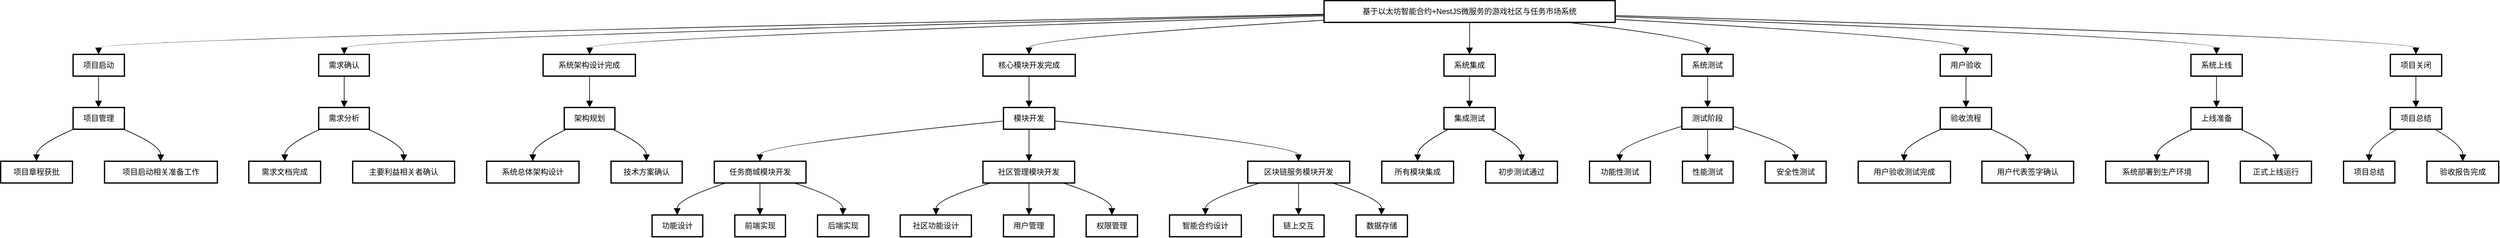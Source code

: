 <mxfile version="24.2.5" type="device">
  <diagram id="XEJhs0uY3LEAIFVxvmYy" name="第 1 页">
    <mxGraphModel dx="2528" dy="1746" grid="0" gridSize="10" guides="1" tooltips="1" connect="1" arrows="1" fold="1" page="0" pageScale="1" pageWidth="827" pageHeight="1169" math="0" shadow="0">
      <root>
        <mxCell id="0" />
        <mxCell id="1" parent="0" />
        <mxCell id="19yyx30Auztr4Gtt_UyN-108" value="基于以太坊智能合约+NestJS微服务的游戏社区与任务市场系统" style="whiteSpace=wrap;strokeWidth=2;" vertex="1" parent="1">
          <mxGeometry x="2084" y="20" width="454" height="34" as="geometry" />
        </mxCell>
        <mxCell id="19yyx30Auztr4Gtt_UyN-109" value="项目启动" style="whiteSpace=wrap;strokeWidth=2;" vertex="1" parent="1">
          <mxGeometry x="133" y="104" width="80" height="34" as="geometry" />
        </mxCell>
        <mxCell id="19yyx30Auztr4Gtt_UyN-110" value="项目管理" style="whiteSpace=wrap;strokeWidth=2;" vertex="1" parent="1">
          <mxGeometry x="133" y="187" width="80" height="34" as="geometry" />
        </mxCell>
        <mxCell id="19yyx30Auztr4Gtt_UyN-111" value="项目章程获批" style="whiteSpace=wrap;strokeWidth=2;" vertex="1" parent="1">
          <mxGeometry x="20" y="271" width="112" height="34" as="geometry" />
        </mxCell>
        <mxCell id="19yyx30Auztr4Gtt_UyN-112" value="项目启动相关准备工作" style="whiteSpace=wrap;strokeWidth=2;" vertex="1" parent="1">
          <mxGeometry x="182" y="271" width="176" height="34" as="geometry" />
        </mxCell>
        <mxCell id="19yyx30Auztr4Gtt_UyN-113" value="需求确认" style="whiteSpace=wrap;strokeWidth=2;" vertex="1" parent="1">
          <mxGeometry x="516" y="104" width="79" height="34" as="geometry" />
        </mxCell>
        <mxCell id="19yyx30Auztr4Gtt_UyN-114" value="需求分析" style="whiteSpace=wrap;strokeWidth=2;" vertex="1" parent="1">
          <mxGeometry x="516" y="187" width="79" height="34" as="geometry" />
        </mxCell>
        <mxCell id="19yyx30Auztr4Gtt_UyN-115" value="需求文档完成" style="whiteSpace=wrap;strokeWidth=2;" vertex="1" parent="1">
          <mxGeometry x="407" y="271" width="112" height="34" as="geometry" />
        </mxCell>
        <mxCell id="19yyx30Auztr4Gtt_UyN-116" value="主要利益相关者确认" style="whiteSpace=wrap;strokeWidth=2;" vertex="1" parent="1">
          <mxGeometry x="569" y="271" width="159" height="34" as="geometry" />
        </mxCell>
        <mxCell id="19yyx30Auztr4Gtt_UyN-117" value="系统架构设计完成" style="whiteSpace=wrap;strokeWidth=2;" vertex="1" parent="1">
          <mxGeometry x="866" y="104" width="144" height="34" as="geometry" />
        </mxCell>
        <mxCell id="19yyx30Auztr4Gtt_UyN-118" value="架构规划" style="whiteSpace=wrap;strokeWidth=2;" vertex="1" parent="1">
          <mxGeometry x="899" y="187" width="79" height="34" as="geometry" />
        </mxCell>
        <mxCell id="19yyx30Auztr4Gtt_UyN-119" value="系统总体架构设计" style="whiteSpace=wrap;strokeWidth=2;" vertex="1" parent="1">
          <mxGeometry x="778" y="271" width="144" height="34" as="geometry" />
        </mxCell>
        <mxCell id="19yyx30Auztr4Gtt_UyN-120" value="技术方案确认" style="whiteSpace=wrap;strokeWidth=2;" vertex="1" parent="1">
          <mxGeometry x="972" y="271" width="111" height="34" as="geometry" />
        </mxCell>
        <mxCell id="19yyx30Auztr4Gtt_UyN-121" value="核心模块开发完成" style="whiteSpace=wrap;strokeWidth=2;" vertex="1" parent="1">
          <mxGeometry x="1552" y="104" width="144" height="34" as="geometry" />
        </mxCell>
        <mxCell id="19yyx30Auztr4Gtt_UyN-122" value="模块开发" style="whiteSpace=wrap;strokeWidth=2;" vertex="1" parent="1">
          <mxGeometry x="1584" y="187" width="80" height="34" as="geometry" />
        </mxCell>
        <mxCell id="19yyx30Auztr4Gtt_UyN-123" value="任务商城模块开发" style="whiteSpace=wrap;strokeWidth=2;" vertex="1" parent="1">
          <mxGeometry x="1133" y="271" width="143" height="34" as="geometry" />
        </mxCell>
        <mxCell id="19yyx30Auztr4Gtt_UyN-124" value="功能设计" style="whiteSpace=wrap;strokeWidth=2;" vertex="1" parent="1">
          <mxGeometry x="1036" y="355" width="79" height="34" as="geometry" />
        </mxCell>
        <mxCell id="19yyx30Auztr4Gtt_UyN-125" value="前端实现" style="whiteSpace=wrap;strokeWidth=2;" vertex="1" parent="1">
          <mxGeometry x="1165" y="355" width="79" height="34" as="geometry" />
        </mxCell>
        <mxCell id="19yyx30Auztr4Gtt_UyN-126" value="后端实现" style="whiteSpace=wrap;strokeWidth=2;" vertex="1" parent="1">
          <mxGeometry x="1294" y="355" width="80" height="34" as="geometry" />
        </mxCell>
        <mxCell id="19yyx30Auztr4Gtt_UyN-127" value="社区管理模块开发" style="whiteSpace=wrap;strokeWidth=2;" vertex="1" parent="1">
          <mxGeometry x="1552" y="271" width="143" height="34" as="geometry" />
        </mxCell>
        <mxCell id="19yyx30Auztr4Gtt_UyN-128" value="社区功能设计" style="whiteSpace=wrap;strokeWidth=2;" vertex="1" parent="1">
          <mxGeometry x="1423" y="355" width="111" height="34" as="geometry" />
        </mxCell>
        <mxCell id="19yyx30Auztr4Gtt_UyN-129" value="用户管理" style="whiteSpace=wrap;strokeWidth=2;" vertex="1" parent="1">
          <mxGeometry x="1584" y="355" width="79" height="34" as="geometry" />
        </mxCell>
        <mxCell id="19yyx30Auztr4Gtt_UyN-130" value="权限管理" style="whiteSpace=wrap;strokeWidth=2;" vertex="1" parent="1">
          <mxGeometry x="1713" y="355" width="80" height="34" as="geometry" />
        </mxCell>
        <mxCell id="19yyx30Auztr4Gtt_UyN-131" value="区块链服务模块开发" style="whiteSpace=wrap;strokeWidth=2;" vertex="1" parent="1">
          <mxGeometry x="1965" y="271" width="159" height="34" as="geometry" />
        </mxCell>
        <mxCell id="19yyx30Auztr4Gtt_UyN-132" value="智能合约设计" style="whiteSpace=wrap;strokeWidth=2;" vertex="1" parent="1">
          <mxGeometry x="1843" y="355" width="112" height="34" as="geometry" />
        </mxCell>
        <mxCell id="19yyx30Auztr4Gtt_UyN-133" value="链上交互" style="whiteSpace=wrap;strokeWidth=2;" vertex="1" parent="1">
          <mxGeometry x="2005" y="355" width="79" height="34" as="geometry" />
        </mxCell>
        <mxCell id="19yyx30Auztr4Gtt_UyN-134" value="数据存储" style="whiteSpace=wrap;strokeWidth=2;" vertex="1" parent="1">
          <mxGeometry x="2134" y="355" width="80" height="34" as="geometry" />
        </mxCell>
        <mxCell id="19yyx30Auztr4Gtt_UyN-135" value="系统集成" style="whiteSpace=wrap;strokeWidth=2;" vertex="1" parent="1">
          <mxGeometry x="2271" y="104" width="80" height="34" as="geometry" />
        </mxCell>
        <mxCell id="19yyx30Auztr4Gtt_UyN-136" value="集成测试" style="whiteSpace=wrap;strokeWidth=2;" vertex="1" parent="1">
          <mxGeometry x="2271" y="187" width="80" height="34" as="geometry" />
        </mxCell>
        <mxCell id="19yyx30Auztr4Gtt_UyN-137" value="所有模块集成" style="whiteSpace=wrap;strokeWidth=2;" vertex="1" parent="1">
          <mxGeometry x="2174" y="271" width="112" height="34" as="geometry" />
        </mxCell>
        <mxCell id="19yyx30Auztr4Gtt_UyN-138" value="初步测试通过" style="whiteSpace=wrap;strokeWidth=2;" vertex="1" parent="1">
          <mxGeometry x="2336" y="271" width="112" height="34" as="geometry" />
        </mxCell>
        <mxCell id="19yyx30Auztr4Gtt_UyN-139" value="系统测试" style="whiteSpace=wrap;strokeWidth=2;" vertex="1" parent="1">
          <mxGeometry x="2642" y="104" width="80" height="34" as="geometry" />
        </mxCell>
        <mxCell id="19yyx30Auztr4Gtt_UyN-140" value="测试阶段" style="whiteSpace=wrap;strokeWidth=2;" vertex="1" parent="1">
          <mxGeometry x="2642" y="187" width="80" height="34" as="geometry" />
        </mxCell>
        <mxCell id="19yyx30Auztr4Gtt_UyN-141" value="功能性测试" style="whiteSpace=wrap;strokeWidth=2;" vertex="1" parent="1">
          <mxGeometry x="2498" y="271" width="95" height="34" as="geometry" />
        </mxCell>
        <mxCell id="19yyx30Auztr4Gtt_UyN-142" value="性能测试" style="whiteSpace=wrap;strokeWidth=2;" vertex="1" parent="1">
          <mxGeometry x="2643" y="271" width="79" height="34" as="geometry" />
        </mxCell>
        <mxCell id="19yyx30Auztr4Gtt_UyN-143" value="安全性测试" style="whiteSpace=wrap;strokeWidth=2;" vertex="1" parent="1">
          <mxGeometry x="2772" y="271" width="95" height="34" as="geometry" />
        </mxCell>
        <mxCell id="19yyx30Auztr4Gtt_UyN-144" value="用户验收" style="whiteSpace=wrap;strokeWidth=2;" vertex="1" parent="1">
          <mxGeometry x="3045" y="104" width="80" height="34" as="geometry" />
        </mxCell>
        <mxCell id="19yyx30Auztr4Gtt_UyN-145" value="验收流程" style="whiteSpace=wrap;strokeWidth=2;" vertex="1" parent="1">
          <mxGeometry x="3045" y="187" width="80" height="34" as="geometry" />
        </mxCell>
        <mxCell id="19yyx30Auztr4Gtt_UyN-146" value="用户验收测试完成" style="whiteSpace=wrap;strokeWidth=2;" vertex="1" parent="1">
          <mxGeometry x="2917" y="271" width="144" height="34" as="geometry" />
        </mxCell>
        <mxCell id="19yyx30Auztr4Gtt_UyN-147" value="用户代表签字确认" style="whiteSpace=wrap;strokeWidth=2;" vertex="1" parent="1">
          <mxGeometry x="3110" y="271" width="143" height="34" as="geometry" />
        </mxCell>
        <mxCell id="19yyx30Auztr4Gtt_UyN-148" value="系统上线" style="whiteSpace=wrap;strokeWidth=2;" vertex="1" parent="1">
          <mxGeometry x="3436" y="104" width="80" height="34" as="geometry" />
        </mxCell>
        <mxCell id="19yyx30Auztr4Gtt_UyN-149" value="上线准备" style="whiteSpace=wrap;strokeWidth=2;" vertex="1" parent="1">
          <mxGeometry x="3436" y="187" width="80" height="34" as="geometry" />
        </mxCell>
        <mxCell id="19yyx30Auztr4Gtt_UyN-150" value="系统部署到生产环境" style="whiteSpace=wrap;strokeWidth=2;" vertex="1" parent="1">
          <mxGeometry x="3303" y="271" width="160" height="34" as="geometry" />
        </mxCell>
        <mxCell id="19yyx30Auztr4Gtt_UyN-151" value="正式上线运行" style="whiteSpace=wrap;strokeWidth=2;" vertex="1" parent="1">
          <mxGeometry x="3513" y="271" width="111" height="34" as="geometry" />
        </mxCell>
        <mxCell id="19yyx30Auztr4Gtt_UyN-152" value="项目关闭" style="whiteSpace=wrap;strokeWidth=2;" vertex="1" parent="1">
          <mxGeometry x="3747" y="104" width="80" height="34" as="geometry" />
        </mxCell>
        <mxCell id="19yyx30Auztr4Gtt_UyN-153" value="项目总结" style="whiteSpace=wrap;strokeWidth=2;" vertex="1" parent="1">
          <mxGeometry x="3747" y="187" width="80" height="34" as="geometry" />
        </mxCell>
        <mxCell id="19yyx30Auztr4Gtt_UyN-154" value="项目总结" style="whiteSpace=wrap;strokeWidth=2;" vertex="1" parent="1">
          <mxGeometry x="3674" y="271" width="80" height="34" as="geometry" />
        </mxCell>
        <mxCell id="19yyx30Auztr4Gtt_UyN-155" value="验收报告完成" style="whiteSpace=wrap;strokeWidth=2;" vertex="1" parent="1">
          <mxGeometry x="3804" y="271" width="112" height="34" as="geometry" />
        </mxCell>
        <mxCell id="19yyx30Auztr4Gtt_UyN-156" value="" style="curved=1;startArrow=none;endArrow=block;exitX=-0.001;exitY=0.626;entryX=0.496;entryY=-0.01;rounded=0;fontSize=12;startSize=8;endSize=8;" edge="1" parent="1" source="19yyx30Auztr4Gtt_UyN-108" target="19yyx30Auztr4Gtt_UyN-109">
          <mxGeometry relative="1" as="geometry">
            <Array as="points">
              <mxPoint x="173" y="79" />
            </Array>
          </mxGeometry>
        </mxCell>
        <mxCell id="19yyx30Auztr4Gtt_UyN-157" value="" style="curved=1;startArrow=none;endArrow=block;exitX=0.496;exitY=0.98;entryX=0.496;entryY=0.01;rounded=0;fontSize=12;startSize=8;endSize=8;" edge="1" parent="1" source="19yyx30Auztr4Gtt_UyN-109" target="19yyx30Auztr4Gtt_UyN-110">
          <mxGeometry relative="1" as="geometry">
            <Array as="points" />
          </mxGeometry>
        </mxCell>
        <mxCell id="19yyx30Auztr4Gtt_UyN-158" value="" style="curved=1;startArrow=none;endArrow=block;exitX=0.009;exitY=1.0;entryX=0.499;entryY=1.122e-7;rounded=0;fontSize=12;startSize=8;endSize=8;" edge="1" parent="1" source="19yyx30Auztr4Gtt_UyN-110" target="19yyx30Auztr4Gtt_UyN-111">
          <mxGeometry relative="1" as="geometry">
            <Array as="points">
              <mxPoint x="76" y="246" />
            </Array>
          </mxGeometry>
        </mxCell>
        <mxCell id="19yyx30Auztr4Gtt_UyN-159" value="" style="curved=1;startArrow=none;endArrow=block;exitX=0.983;exitY=1.0;entryX=0.497;entryY=1.122e-7;rounded=0;fontSize=12;startSize=8;endSize=8;" edge="1" parent="1" source="19yyx30Auztr4Gtt_UyN-110" target="19yyx30Auztr4Gtt_UyN-112">
          <mxGeometry relative="1" as="geometry">
            <Array as="points">
              <mxPoint x="270" y="246" />
            </Array>
          </mxGeometry>
        </mxCell>
        <mxCell id="19yyx30Auztr4Gtt_UyN-160" value="" style="curved=1;startArrow=none;endArrow=block;exitX=-0.001;exitY=0.654;entryX=0.504;entryY=-0.01;rounded=0;fontSize=12;startSize=8;endSize=8;" edge="1" parent="1" source="19yyx30Auztr4Gtt_UyN-108" target="19yyx30Auztr4Gtt_UyN-113">
          <mxGeometry relative="1" as="geometry">
            <Array as="points">
              <mxPoint x="556" y="79" />
            </Array>
          </mxGeometry>
        </mxCell>
        <mxCell id="19yyx30Auztr4Gtt_UyN-161" value="" style="curved=1;startArrow=none;endArrow=block;exitX=0.504;exitY=0.98;entryX=0.504;entryY=0.01;rounded=0;fontSize=12;startSize=8;endSize=8;" edge="1" parent="1" source="19yyx30Auztr4Gtt_UyN-113" target="19yyx30Auztr4Gtt_UyN-114">
          <mxGeometry relative="1" as="geometry">
            <Array as="points" />
          </mxGeometry>
        </mxCell>
        <mxCell id="19yyx30Auztr4Gtt_UyN-162" value="" style="curved=1;startArrow=none;endArrow=block;exitX=0.032;exitY=1.0;entryX=0.501;entryY=1.122e-7;rounded=0;fontSize=12;startSize=8;endSize=8;" edge="1" parent="1" source="19yyx30Auztr4Gtt_UyN-114" target="19yyx30Auztr4Gtt_UyN-115">
          <mxGeometry relative="1" as="geometry">
            <Array as="points">
              <mxPoint x="463" y="246" />
            </Array>
          </mxGeometry>
        </mxCell>
        <mxCell id="19yyx30Auztr4Gtt_UyN-163" value="" style="curved=1;startArrow=none;endArrow=block;exitX=0.976;exitY=1.0;entryX=0.5;entryY=1.122e-7;rounded=0;fontSize=12;startSize=8;endSize=8;" edge="1" parent="1" source="19yyx30Auztr4Gtt_UyN-114" target="19yyx30Auztr4Gtt_UyN-116">
          <mxGeometry relative="1" as="geometry">
            <Array as="points">
              <mxPoint x="649" y="246" />
            </Array>
          </mxGeometry>
        </mxCell>
        <mxCell id="19yyx30Auztr4Gtt_UyN-164" value="" style="curved=1;startArrow=none;endArrow=block;exitX=-0.001;exitY=0.699;entryX=0.503;entryY=-0.01;rounded=0;fontSize=12;startSize=8;endSize=8;" edge="1" parent="1" source="19yyx30Auztr4Gtt_UyN-108" target="19yyx30Auztr4Gtt_UyN-117">
          <mxGeometry relative="1" as="geometry">
            <Array as="points">
              <mxPoint x="939" y="79" />
            </Array>
          </mxGeometry>
        </mxCell>
        <mxCell id="19yyx30Auztr4Gtt_UyN-165" value="" style="curved=1;startArrow=none;endArrow=block;exitX=0.503;exitY=0.98;entryX=0.5;entryY=0.01;rounded=0;fontSize=12;startSize=8;endSize=8;" edge="1" parent="1" source="19yyx30Auztr4Gtt_UyN-117" target="19yyx30Auztr4Gtt_UyN-118">
          <mxGeometry relative="1" as="geometry">
            <Array as="points" />
          </mxGeometry>
        </mxCell>
        <mxCell id="19yyx30Auztr4Gtt_UyN-166" value="" style="curved=1;startArrow=none;endArrow=block;exitX=0.048;exitY=1.0;entryX=0.499;entryY=1.122e-7;rounded=0;fontSize=12;startSize=8;endSize=8;" edge="1" parent="1" source="19yyx30Auztr4Gtt_UyN-118" target="19yyx30Auztr4Gtt_UyN-119">
          <mxGeometry relative="1" as="geometry">
            <Array as="points">
              <mxPoint x="850" y="246" />
            </Array>
          </mxGeometry>
        </mxCell>
        <mxCell id="19yyx30Auztr4Gtt_UyN-167" value="" style="curved=1;startArrow=none;endArrow=block;exitX=0.952;exitY=1.0;entryX=0.497;entryY=1.122e-7;rounded=0;fontSize=12;startSize=8;endSize=8;" edge="1" parent="1" source="19yyx30Auztr4Gtt_UyN-118" target="19yyx30Auztr4Gtt_UyN-120">
          <mxGeometry relative="1" as="geometry">
            <Array as="points">
              <mxPoint x="1027" y="246" />
            </Array>
          </mxGeometry>
        </mxCell>
        <mxCell id="19yyx30Auztr4Gtt_UyN-168" value="" style="curved=1;startArrow=none;endArrow=block;exitX=-0.001;exitY=0.902;entryX=0.499;entryY=-0.01;rounded=0;fontSize=12;startSize=8;endSize=8;" edge="1" parent="1" source="19yyx30Auztr4Gtt_UyN-108" target="19yyx30Auztr4Gtt_UyN-121">
          <mxGeometry relative="1" as="geometry">
            <Array as="points">
              <mxPoint x="1624" y="79" />
            </Array>
          </mxGeometry>
        </mxCell>
        <mxCell id="19yyx30Auztr4Gtt_UyN-169" value="" style="curved=1;startArrow=none;endArrow=block;exitX=0.499;exitY=0.98;entryX=0.498;entryY=0.01;rounded=0;fontSize=12;startSize=8;endSize=8;" edge="1" parent="1" source="19yyx30Auztr4Gtt_UyN-121" target="19yyx30Auztr4Gtt_UyN-122">
          <mxGeometry relative="1" as="geometry">
            <Array as="points" />
          </mxGeometry>
        </mxCell>
        <mxCell id="19yyx30Auztr4Gtt_UyN-170" value="" style="curved=1;startArrow=none;endArrow=block;exitX=9.537e-8;exitY=0.622;entryX=0.498;entryY=1.122e-7;rounded=0;fontSize=12;startSize=8;endSize=8;" edge="1" parent="1" source="19yyx30Auztr4Gtt_UyN-122" target="19yyx30Auztr4Gtt_UyN-123">
          <mxGeometry relative="1" as="geometry">
            <Array as="points">
              <mxPoint x="1204" y="246" />
            </Array>
          </mxGeometry>
        </mxCell>
        <mxCell id="19yyx30Auztr4Gtt_UyN-171" value="" style="curved=1;startArrow=none;endArrow=block;exitX=0.135;exitY=0.99;entryX=0.496;entryY=-0.01;rounded=0;fontSize=12;startSize=8;endSize=8;" edge="1" parent="1" source="19yyx30Auztr4Gtt_UyN-123" target="19yyx30Auztr4Gtt_UyN-124">
          <mxGeometry relative="1" as="geometry">
            <Array as="points">
              <mxPoint x="1075" y="330" />
            </Array>
          </mxGeometry>
        </mxCell>
        <mxCell id="19yyx30Auztr4Gtt_UyN-172" value="" style="curved=1;startArrow=none;endArrow=block;exitX=0.498;exitY=0.99;entryX=0.496;entryY=-0.01;rounded=0;fontSize=12;startSize=8;endSize=8;" edge="1" parent="1" source="19yyx30Auztr4Gtt_UyN-123" target="19yyx30Auztr4Gtt_UyN-125">
          <mxGeometry relative="1" as="geometry">
            <Array as="points" />
          </mxGeometry>
        </mxCell>
        <mxCell id="19yyx30Auztr4Gtt_UyN-173" value="" style="curved=1;startArrow=none;endArrow=block;exitX=0.862;exitY=0.99;entryX=0.494;entryY=-0.01;rounded=0;fontSize=12;startSize=8;endSize=8;" edge="1" parent="1" source="19yyx30Auztr4Gtt_UyN-123" target="19yyx30Auztr4Gtt_UyN-126">
          <mxGeometry relative="1" as="geometry">
            <Array as="points">
              <mxPoint x="1334" y="330" />
            </Array>
          </mxGeometry>
        </mxCell>
        <mxCell id="19yyx30Auztr4Gtt_UyN-174" value="" style="curved=1;startArrow=none;endArrow=block;exitX=0.498;exitY=1.0;entryX=0.502;entryY=1.122e-7;rounded=0;fontSize=12;startSize=8;endSize=8;" edge="1" parent="1" source="19yyx30Auztr4Gtt_UyN-122" target="19yyx30Auztr4Gtt_UyN-127">
          <mxGeometry relative="1" as="geometry">
            <Array as="points" />
          </mxGeometry>
        </mxCell>
        <mxCell id="19yyx30Auztr4Gtt_UyN-175" value="" style="curved=1;startArrow=none;endArrow=block;exitX=0.094;exitY=0.99;entryX=0.503;entryY=-0.01;rounded=0;fontSize=12;startSize=8;endSize=8;" edge="1" parent="1" source="19yyx30Auztr4Gtt_UyN-127" target="19yyx30Auztr4Gtt_UyN-128">
          <mxGeometry relative="1" as="geometry">
            <Array as="points">
              <mxPoint x="1479" y="330" />
            </Array>
          </mxGeometry>
        </mxCell>
        <mxCell id="19yyx30Auztr4Gtt_UyN-176" value="" style="curved=1;startArrow=none;endArrow=block;exitX=0.502;exitY=0.99;entryX=0.504;entryY=-0.01;rounded=0;fontSize=12;startSize=8;endSize=8;" edge="1" parent="1" source="19yyx30Auztr4Gtt_UyN-127" target="19yyx30Auztr4Gtt_UyN-129">
          <mxGeometry relative="1" as="geometry">
            <Array as="points" />
          </mxGeometry>
        </mxCell>
        <mxCell id="19yyx30Auztr4Gtt_UyN-177" value="" style="curved=1;startArrow=none;endArrow=block;exitX=0.866;exitY=0.99;entryX=0.502;entryY=-0.01;rounded=0;fontSize=12;startSize=8;endSize=8;" edge="1" parent="1" source="19yyx30Auztr4Gtt_UyN-127" target="19yyx30Auztr4Gtt_UyN-130">
          <mxGeometry relative="1" as="geometry">
            <Array as="points">
              <mxPoint x="1753" y="330" />
            </Array>
          </mxGeometry>
        </mxCell>
        <mxCell id="19yyx30Auztr4Gtt_UyN-178" value="" style="curved=1;startArrow=none;endArrow=block;exitX=0.996;exitY=0.622;entryX=0.498;entryY=1.122e-7;rounded=0;fontSize=12;startSize=8;endSize=8;" edge="1" parent="1" source="19yyx30Auztr4Gtt_UyN-122" target="19yyx30Auztr4Gtt_UyN-131">
          <mxGeometry relative="1" as="geometry">
            <Array as="points">
              <mxPoint x="2044" y="246" />
            </Array>
          </mxGeometry>
        </mxCell>
        <mxCell id="19yyx30Auztr4Gtt_UyN-179" value="" style="curved=1;startArrow=none;endArrow=block;exitX=0.13;exitY=0.99;entryX=0.499;entryY=-0.01;rounded=0;fontSize=12;startSize=8;endSize=8;" edge="1" parent="1" source="19yyx30Auztr4Gtt_UyN-131" target="19yyx30Auztr4Gtt_UyN-132">
          <mxGeometry relative="1" as="geometry">
            <Array as="points">
              <mxPoint x="1899" y="330" />
            </Array>
          </mxGeometry>
        </mxCell>
        <mxCell id="19yyx30Auztr4Gtt_UyN-180" value="" style="curved=1;startArrow=none;endArrow=block;exitX=0.498;exitY=0.99;entryX=0.496;entryY=-0.01;rounded=0;fontSize=12;startSize=8;endSize=8;" edge="1" parent="1" source="19yyx30Auztr4Gtt_UyN-131" target="19yyx30Auztr4Gtt_UyN-133">
          <mxGeometry relative="1" as="geometry">
            <Array as="points" />
          </mxGeometry>
        </mxCell>
        <mxCell id="19yyx30Auztr4Gtt_UyN-181" value="" style="curved=1;startArrow=none;endArrow=block;exitX=0.825;exitY=0.99;entryX=0.494;entryY=-0.01;rounded=0;fontSize=12;startSize=8;endSize=8;" edge="1" parent="1" source="19yyx30Auztr4Gtt_UyN-131" target="19yyx30Auztr4Gtt_UyN-134">
          <mxGeometry relative="1" as="geometry">
            <Array as="points">
              <mxPoint x="2174" y="330" />
            </Array>
          </mxGeometry>
        </mxCell>
        <mxCell id="19yyx30Auztr4Gtt_UyN-182" value="" style="curved=1;startArrow=none;endArrow=block;exitX=0.5;exitY=0.99;entryX=0.498;entryY=-0.01;rounded=0;fontSize=12;startSize=8;endSize=8;" edge="1" parent="1" source="19yyx30Auztr4Gtt_UyN-108" target="19yyx30Auztr4Gtt_UyN-135">
          <mxGeometry relative="1" as="geometry">
            <Array as="points" />
          </mxGeometry>
        </mxCell>
        <mxCell id="19yyx30Auztr4Gtt_UyN-183" value="" style="curved=1;startArrow=none;endArrow=block;exitX=0.498;exitY=0.98;entryX=0.498;entryY=0.01;rounded=0;fontSize=12;startSize=8;endSize=8;" edge="1" parent="1" source="19yyx30Auztr4Gtt_UyN-135" target="19yyx30Auztr4Gtt_UyN-136">
          <mxGeometry relative="1" as="geometry">
            <Array as="points" />
          </mxGeometry>
        </mxCell>
        <mxCell id="19yyx30Auztr4Gtt_UyN-184" value="" style="curved=1;startArrow=none;endArrow=block;exitX=0.09;exitY=1.0;entryX=0.499;entryY=1.122e-7;rounded=0;fontSize=12;startSize=8;endSize=8;" edge="1" parent="1" source="19yyx30Auztr4Gtt_UyN-136" target="19yyx30Auztr4Gtt_UyN-137">
          <mxGeometry relative="1" as="geometry">
            <Array as="points">
              <mxPoint x="2230" y="246" />
            </Array>
          </mxGeometry>
        </mxCell>
        <mxCell id="19yyx30Auztr4Gtt_UyN-185" value="" style="curved=1;startArrow=none;endArrow=block;exitX=0.905;exitY=1.0;entryX=0.499;entryY=1.122e-7;rounded=0;fontSize=12;startSize=8;endSize=8;" edge="1" parent="1" source="19yyx30Auztr4Gtt_UyN-136" target="19yyx30Auztr4Gtt_UyN-138">
          <mxGeometry relative="1" as="geometry">
            <Array as="points">
              <mxPoint x="2392" y="246" />
            </Array>
          </mxGeometry>
        </mxCell>
        <mxCell id="19yyx30Auztr4Gtt_UyN-186" value="" style="curved=1;startArrow=none;endArrow=block;exitX=0.829;exitY=0.99;entryX=0.502;entryY=-0.01;rounded=0;fontSize=12;startSize=8;endSize=8;" edge="1" parent="1" source="19yyx30Auztr4Gtt_UyN-108" target="19yyx30Auztr4Gtt_UyN-139">
          <mxGeometry relative="1" as="geometry">
            <Array as="points">
              <mxPoint x="2682" y="79" />
            </Array>
          </mxGeometry>
        </mxCell>
        <mxCell id="19yyx30Auztr4Gtt_UyN-187" value="" style="curved=1;startArrow=none;endArrow=block;exitX=0.502;exitY=0.98;entryX=0.502;entryY=0.01;rounded=0;fontSize=12;startSize=8;endSize=8;" edge="1" parent="1" source="19yyx30Auztr4Gtt_UyN-139" target="19yyx30Auztr4Gtt_UyN-140">
          <mxGeometry relative="1" as="geometry">
            <Array as="points" />
          </mxGeometry>
        </mxCell>
        <mxCell id="19yyx30Auztr4Gtt_UyN-188" value="" style="curved=1;startArrow=none;endArrow=block;exitX=1.431e-7;exitY=0.866;entryX=0.496;entryY=1.122e-7;rounded=0;fontSize=12;startSize=8;endSize=8;" edge="1" parent="1" source="19yyx30Auztr4Gtt_UyN-140" target="19yyx30Auztr4Gtt_UyN-141">
          <mxGeometry relative="1" as="geometry">
            <Array as="points">
              <mxPoint x="2545" y="246" />
            </Array>
          </mxGeometry>
        </mxCell>
        <mxCell id="19yyx30Auztr4Gtt_UyN-189" value="" style="curved=1;startArrow=none;endArrow=block;exitX=0.502;exitY=1.0;entryX=0.496;entryY=1.122e-7;rounded=0;fontSize=12;startSize=8;endSize=8;" edge="1" parent="1" source="19yyx30Auztr4Gtt_UyN-140" target="19yyx30Auztr4Gtt_UyN-142">
          <mxGeometry relative="1" as="geometry">
            <Array as="points" />
          </mxGeometry>
        </mxCell>
        <mxCell id="19yyx30Auztr4Gtt_UyN-190" value="" style="curved=1;startArrow=none;endArrow=block;exitX=1.004;exitY=0.866;entryX=0.496;entryY=1.122e-7;rounded=0;fontSize=12;startSize=8;endSize=8;" edge="1" parent="1" source="19yyx30Auztr4Gtt_UyN-140" target="19yyx30Auztr4Gtt_UyN-143">
          <mxGeometry relative="1" as="geometry">
            <Array as="points">
              <mxPoint x="2819" y="246" />
            </Array>
          </mxGeometry>
        </mxCell>
        <mxCell id="19yyx30Auztr4Gtt_UyN-191" value="" style="curved=1;startArrow=none;endArrow=block;exitX=1.0;exitY=0.856;entryX=0.502;entryY=-0.01;rounded=0;fontSize=12;startSize=8;endSize=8;" edge="1" parent="1" source="19yyx30Auztr4Gtt_UyN-108" target="19yyx30Auztr4Gtt_UyN-144">
          <mxGeometry relative="1" as="geometry">
            <Array as="points">
              <mxPoint x="3085" y="79" />
            </Array>
          </mxGeometry>
        </mxCell>
        <mxCell id="19yyx30Auztr4Gtt_UyN-192" value="" style="curved=1;startArrow=none;endArrow=block;exitX=0.502;exitY=0.98;entryX=0.502;entryY=0.01;rounded=0;fontSize=12;startSize=8;endSize=8;" edge="1" parent="1" source="19yyx30Auztr4Gtt_UyN-144" target="19yyx30Auztr4Gtt_UyN-145">
          <mxGeometry relative="1" as="geometry">
            <Array as="points" />
          </mxGeometry>
        </mxCell>
        <mxCell id="19yyx30Auztr4Gtt_UyN-193" value="" style="curved=1;startArrow=none;endArrow=block;exitX=0.016;exitY=1.0;entryX=0.497;entryY=1.122e-7;rounded=0;fontSize=12;startSize=8;endSize=8;" edge="1" parent="1" source="19yyx30Auztr4Gtt_UyN-145" target="19yyx30Auztr4Gtt_UyN-146">
          <mxGeometry relative="1" as="geometry">
            <Array as="points">
              <mxPoint x="2989" y="246" />
            </Array>
          </mxGeometry>
        </mxCell>
        <mxCell id="19yyx30Auztr4Gtt_UyN-194" value="" style="curved=1;startArrow=none;endArrow=block;exitX=0.988;exitY=1.0;entryX=0.502;entryY=1.122e-7;rounded=0;fontSize=12;startSize=8;endSize=8;" edge="1" parent="1" source="19yyx30Auztr4Gtt_UyN-145" target="19yyx30Auztr4Gtt_UyN-147">
          <mxGeometry relative="1" as="geometry">
            <Array as="points">
              <mxPoint x="3182" y="246" />
            </Array>
          </mxGeometry>
        </mxCell>
        <mxCell id="19yyx30Auztr4Gtt_UyN-195" value="" style="curved=1;startArrow=none;endArrow=block;exitX=1.0;exitY=0.735;entryX=0.498;entryY=-0.01;rounded=0;fontSize=12;startSize=8;endSize=8;" edge="1" parent="1" source="19yyx30Auztr4Gtt_UyN-108" target="19yyx30Auztr4Gtt_UyN-148">
          <mxGeometry relative="1" as="geometry">
            <Array as="points">
              <mxPoint x="3476" y="79" />
            </Array>
          </mxGeometry>
        </mxCell>
        <mxCell id="19yyx30Auztr4Gtt_UyN-196" value="" style="curved=1;startArrow=none;endArrow=block;exitX=0.498;exitY=0.98;entryX=0.498;entryY=0.01;rounded=0;fontSize=12;startSize=8;endSize=8;" edge="1" parent="1" source="19yyx30Auztr4Gtt_UyN-148" target="19yyx30Auztr4Gtt_UyN-149">
          <mxGeometry relative="1" as="geometry">
            <Array as="points" />
          </mxGeometry>
        </mxCell>
        <mxCell id="19yyx30Auztr4Gtt_UyN-197" value="" style="curved=1;startArrow=none;endArrow=block;exitX=0.032;exitY=1.0;entryX=0.501;entryY=1.122e-7;rounded=0;fontSize=12;startSize=8;endSize=8;" edge="1" parent="1" source="19yyx30Auztr4Gtt_UyN-149" target="19yyx30Auztr4Gtt_UyN-150">
          <mxGeometry relative="1" as="geometry">
            <Array as="points">
              <mxPoint x="3383" y="246" />
            </Array>
          </mxGeometry>
        </mxCell>
        <mxCell id="19yyx30Auztr4Gtt_UyN-198" value="" style="curved=1;startArrow=none;endArrow=block;exitX=0.964;exitY=1.0;entryX=0.5;entryY=1.122e-7;rounded=0;fontSize=12;startSize=8;endSize=8;" edge="1" parent="1" source="19yyx30Auztr4Gtt_UyN-149" target="19yyx30Auztr4Gtt_UyN-151">
          <mxGeometry relative="1" as="geometry">
            <Array as="points">
              <mxPoint x="3569" y="246" />
            </Array>
          </mxGeometry>
        </mxCell>
        <mxCell id="19yyx30Auztr4Gtt_UyN-199" value="" style="curved=1;startArrow=none;endArrow=block;exitX=1.0;exitY=0.685;entryX=0.498;entryY=-0.01;rounded=0;fontSize=12;startSize=8;endSize=8;" edge="1" parent="1" source="19yyx30Auztr4Gtt_UyN-108" target="19yyx30Auztr4Gtt_UyN-152">
          <mxGeometry relative="1" as="geometry">
            <Array as="points">
              <mxPoint x="3787" y="79" />
            </Array>
          </mxGeometry>
        </mxCell>
        <mxCell id="19yyx30Auztr4Gtt_UyN-200" value="" style="curved=1;startArrow=none;endArrow=block;exitX=0.498;exitY=0.98;entryX=0.498;entryY=0.01;rounded=0;fontSize=12;startSize=8;endSize=8;" edge="1" parent="1" source="19yyx30Auztr4Gtt_UyN-152" target="19yyx30Auztr4Gtt_UyN-153">
          <mxGeometry relative="1" as="geometry">
            <Array as="points" />
          </mxGeometry>
        </mxCell>
        <mxCell id="19yyx30Auztr4Gtt_UyN-201" value="" style="curved=1;startArrow=none;endArrow=block;exitX=0.131;exitY=1.0;entryX=0.498;entryY=1.122e-7;rounded=0;fontSize=12;startSize=8;endSize=8;" edge="1" parent="1" source="19yyx30Auztr4Gtt_UyN-153" target="19yyx30Auztr4Gtt_UyN-154">
          <mxGeometry relative="1" as="geometry">
            <Array as="points">
              <mxPoint x="3714" y="246" />
            </Array>
          </mxGeometry>
        </mxCell>
        <mxCell id="19yyx30Auztr4Gtt_UyN-202" value="" style="curved=1;startArrow=none;endArrow=block;exitX=0.865;exitY=1.0;entryX=0.499;entryY=1.122e-7;rounded=0;fontSize=12;startSize=8;endSize=8;" edge="1" parent="1" source="19yyx30Auztr4Gtt_UyN-153" target="19yyx30Auztr4Gtt_UyN-155">
          <mxGeometry relative="1" as="geometry">
            <Array as="points">
              <mxPoint x="3860" y="246" />
            </Array>
          </mxGeometry>
        </mxCell>
      </root>
    </mxGraphModel>
  </diagram>
</mxfile>
